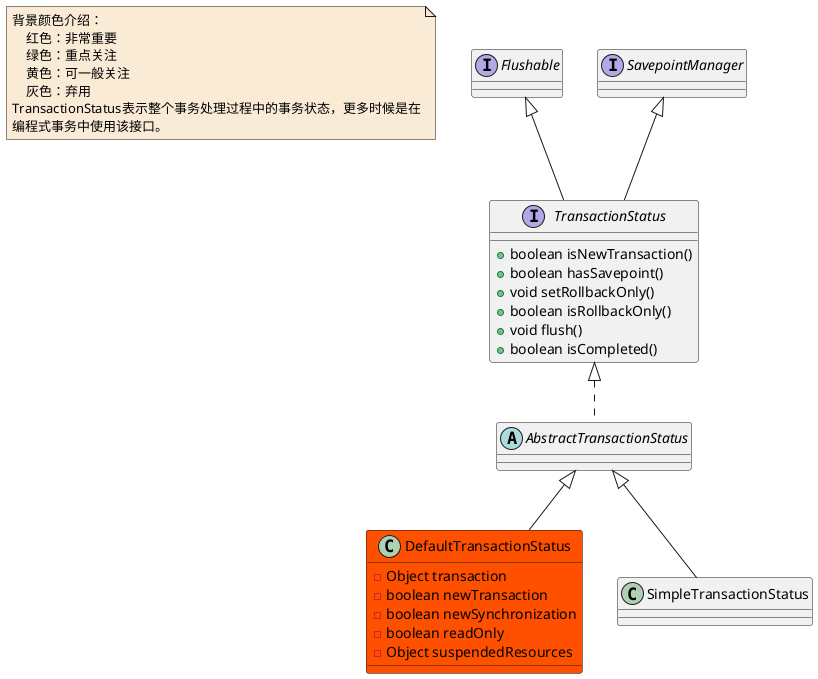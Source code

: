@startuml

note  as N1 #FAEBD7
    背景颜色介绍：
        红色：非常重要
        绿色：重点关注
        黄色：可一般关注
        灰色：弃用
    TransactionStatus表示整个事务处理过程中的事务状态，更多时候是在
    编程式事务中使用该接口。
end note


interface TransactionStatus
TransactionStatus : +boolean isNewTransaction()
TransactionStatus : +boolean hasSavepoint()
TransactionStatus : +void setRollbackOnly()
TransactionStatus : +boolean isRollbackOnly()
TransactionStatus : +void flush()
TransactionStatus : +boolean isCompleted()
abstract class AbstractTransactionStatus
class DefaultTransactionStatus #FF5000
DefaultTransactionStatus : -Object transaction
DefaultTransactionStatus : -boolean newTransaction
DefaultTransactionStatus : -boolean newSynchronization
DefaultTransactionStatus : -boolean readOnly
DefaultTransactionStatus : -Object suspendedResources
interface Flushable
interface SavepointManager
class SimpleTransactionStatus



AbstractTransactionStatus <|-- DefaultTransactionStatus
AbstractTransactionStatus <|-- SimpleTransactionStatus


Flushable <|-- TransactionStatus

SavepointManager <|-- TransactionStatus


TransactionStatus <|.. AbstractTransactionStatus

@enduml